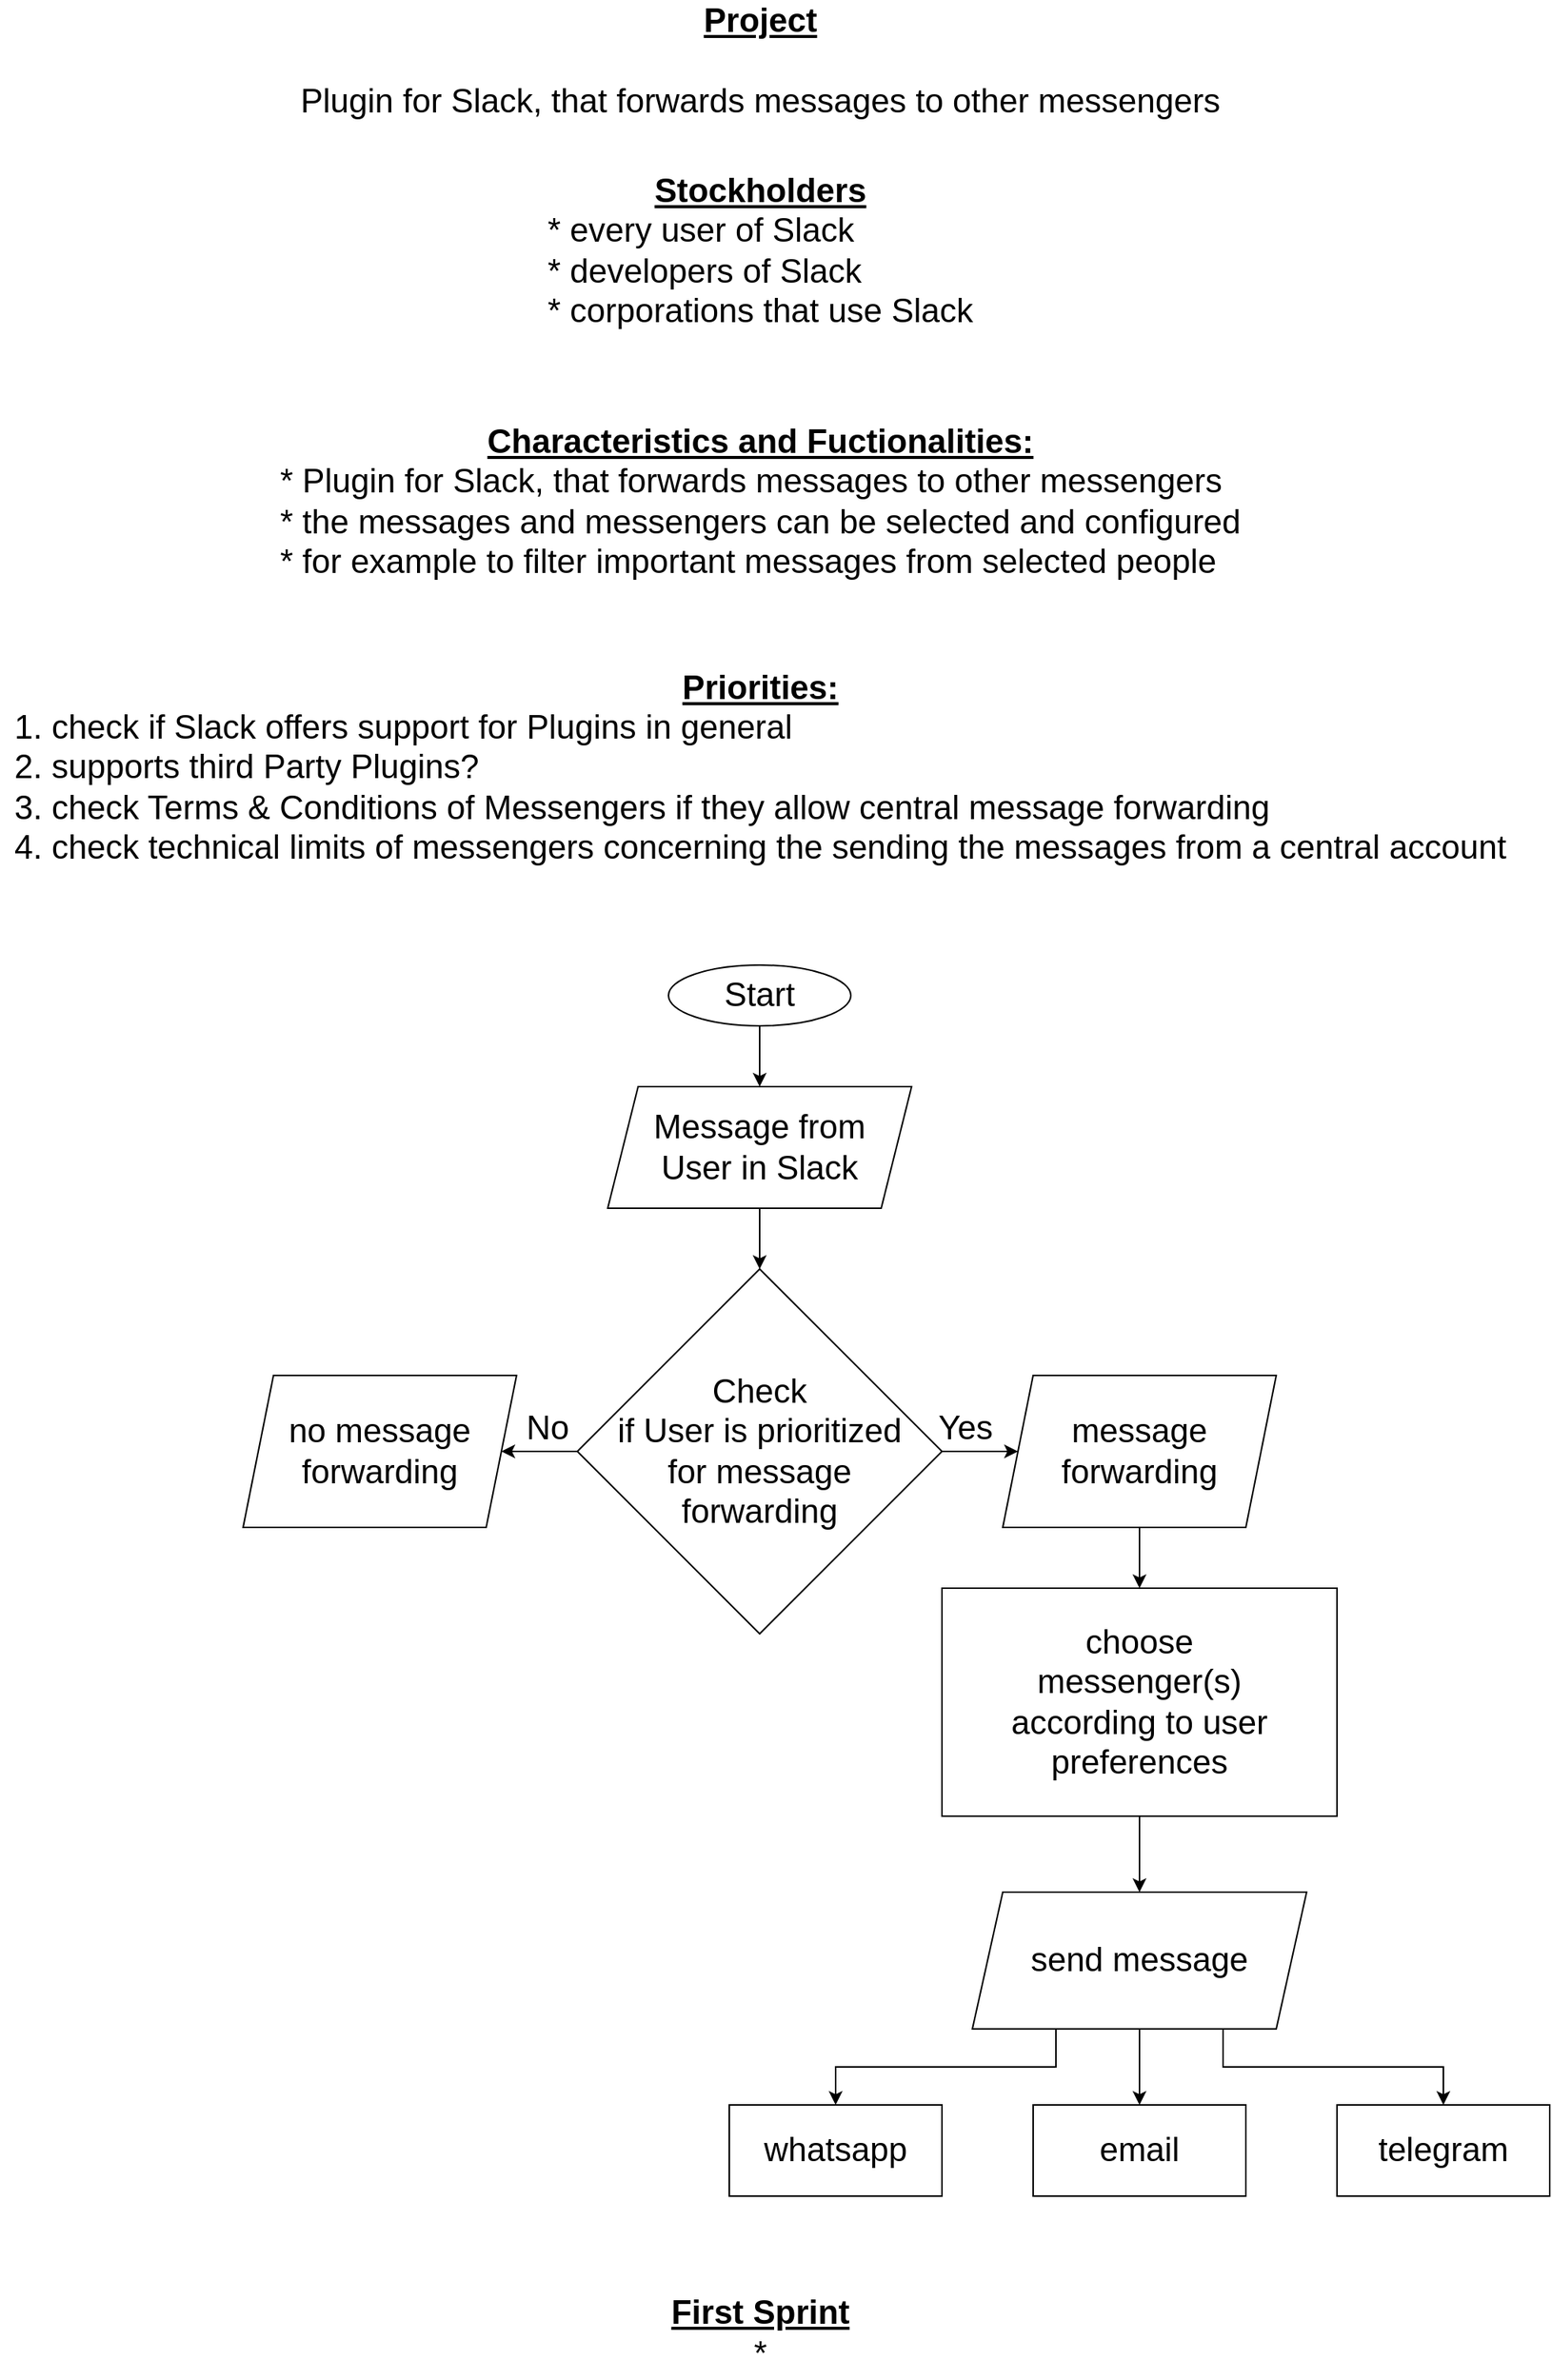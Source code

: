 <mxfile version="17.4.2" type="device"><diagram id="IH0cisnZmWNcyZ3mPmDd" name="Page-1"><mxGraphModel dx="2272" dy="905" grid="1" gridSize="10" guides="1" tooltips="1" connect="1" arrows="1" fold="1" page="1" pageScale="1" pageWidth="850" pageHeight="1100" math="0" shadow="0"><root><mxCell id="0"/><mxCell id="1" parent="0"/><mxCell id="ihqR38mTl87nSIL09lKC-2" value="&lt;font style=&quot;font-size: 22px&quot;&gt;&lt;u&gt;&lt;b&gt;Project&lt;/b&gt;&lt;/u&gt;&lt;br&gt;&lt;br&gt;Plugin for Slack, that forwards messages to other messengers&lt;br&gt;&lt;/font&gt;" style="text;html=1;align=center;verticalAlign=middle;resizable=0;points=[];autosize=1;strokeColor=none;fillColor=none;" vertex="1" parent="1"><mxGeometry x="-210" y="55" width="620" height="60" as="geometry"/></mxCell><mxCell id="ihqR38mTl87nSIL09lKC-3" value="&lt;font style=&quot;font-size: 22px&quot;&gt;&lt;u&gt;&lt;b&gt;Stockholders&lt;/b&gt;&lt;/u&gt;&lt;br&gt;&lt;div style=&quot;text-align: left&quot;&gt;&lt;span&gt;* every user of Slack&lt;/span&gt;&lt;/div&gt;&lt;div style=&quot;text-align: left&quot;&gt;&lt;span&gt;* developers of Slack&lt;/span&gt;&lt;/div&gt;&lt;div style=&quot;text-align: left&quot;&gt;&lt;span&gt;* corporations that use Slack&lt;/span&gt;&lt;/div&gt;&lt;/font&gt;" style="text;html=1;align=center;verticalAlign=middle;resizable=0;points=[];autosize=1;strokeColor=none;fillColor=none;" vertex="1" parent="1"><mxGeometry x="-50" y="180" width="300" height="60" as="geometry"/></mxCell><mxCell id="ihqR38mTl87nSIL09lKC-4" value="&lt;u&gt;&lt;b&gt;Characteristics and Fuctionalities:&lt;/b&gt;&lt;/u&gt;&lt;br&gt;&lt;div style=&quot;text-align: left&quot;&gt;&lt;span&gt;* Plugin for Slack, that forwards messages to other messengers&lt;/span&gt;&lt;/div&gt;&lt;div style=&quot;text-align: left&quot;&gt;&lt;span&gt;* the messages and messengers can be selected and configured&lt;/span&gt;&lt;/div&gt;&lt;div style=&quot;text-align: left&quot;&gt;&lt;span&gt;* for example to filter important messages from selected people&lt;/span&gt;&lt;/div&gt;" style="text;html=1;align=center;verticalAlign=middle;resizable=0;points=[];autosize=1;strokeColor=none;fillColor=none;fontSize=22;" vertex="1" parent="1"><mxGeometry x="-225" y="320" width="650" height="110" as="geometry"/></mxCell><mxCell id="ihqR38mTl87nSIL09lKC-5" value="&lt;u&gt;&lt;b&gt;Priorities:&lt;/b&gt;&lt;/u&gt;&lt;br&gt;&lt;div style=&quot;text-align: left&quot;&gt;&lt;span&gt;1. check if Slack offers support for Plugins in general&lt;/span&gt;&lt;/div&gt;&lt;div style=&quot;text-align: left&quot;&gt;&lt;span&gt;2. supports third Party Plugins?&lt;/span&gt;&lt;/div&gt;&lt;div style=&quot;text-align: left&quot;&gt;&lt;span&gt;3. check Terms &amp;amp; Conditions of Messengers if they allow central message forwarding&lt;/span&gt;&lt;/div&gt;&lt;div style=&quot;text-align: left&quot;&gt;&lt;span&gt;4. check technical limits of messengers concerning the sending the messages from a central account&lt;/span&gt;&lt;/div&gt;" style="text;html=1;align=center;verticalAlign=middle;resizable=0;points=[];autosize=1;strokeColor=none;fillColor=none;fontSize=22;" vertex="1" parent="1"><mxGeometry x="-400" y="480" width="1000" height="140" as="geometry"/></mxCell><mxCell id="ihqR38mTl87nSIL09lKC-8" style="edgeStyle=orthogonalEdgeStyle;rounded=0;orthogonalLoop=1;jettySize=auto;html=1;exitX=0.5;exitY=1;exitDx=0;exitDy=0;entryX=0.5;entryY=0;entryDx=0;entryDy=0;fontSize=22;" edge="1" parent="1" source="ihqR38mTl87nSIL09lKC-6" target="ihqR38mTl87nSIL09lKC-7"><mxGeometry relative="1" as="geometry"/></mxCell><mxCell id="ihqR38mTl87nSIL09lKC-6" value="Start" style="ellipse;whiteSpace=wrap;html=1;fontSize=22;" vertex="1" parent="1"><mxGeometry x="40" y="680" width="120" height="40" as="geometry"/></mxCell><mxCell id="ihqR38mTl87nSIL09lKC-10" style="edgeStyle=orthogonalEdgeStyle;rounded=0;orthogonalLoop=1;jettySize=auto;html=1;exitX=0.5;exitY=1;exitDx=0;exitDy=0;entryX=0.5;entryY=0;entryDx=0;entryDy=0;fontSize=22;" edge="1" parent="1" source="ihqR38mTl87nSIL09lKC-7" target="ihqR38mTl87nSIL09lKC-9"><mxGeometry relative="1" as="geometry"/></mxCell><mxCell id="ihqR38mTl87nSIL09lKC-7" value="Message from &lt;br&gt;User in Slack" style="shape=parallelogram;perimeter=parallelogramPerimeter;whiteSpace=wrap;html=1;fixedSize=1;fontSize=22;" vertex="1" parent="1"><mxGeometry y="760" width="200" height="80" as="geometry"/></mxCell><mxCell id="ihqR38mTl87nSIL09lKC-13" style="edgeStyle=orthogonalEdgeStyle;rounded=0;orthogonalLoop=1;jettySize=auto;html=1;exitX=0;exitY=0.5;exitDx=0;exitDy=0;entryX=1;entryY=0.5;entryDx=0;entryDy=0;fontSize=22;" edge="1" parent="1" source="ihqR38mTl87nSIL09lKC-9" target="ihqR38mTl87nSIL09lKC-11"><mxGeometry relative="1" as="geometry"/></mxCell><mxCell id="ihqR38mTl87nSIL09lKC-15" style="edgeStyle=orthogonalEdgeStyle;rounded=0;orthogonalLoop=1;jettySize=auto;html=1;exitX=1;exitY=0.5;exitDx=0;exitDy=0;entryX=0;entryY=0.5;entryDx=0;entryDy=0;fontSize=22;" edge="1" parent="1" source="ihqR38mTl87nSIL09lKC-9" target="ihqR38mTl87nSIL09lKC-12"><mxGeometry relative="1" as="geometry"/></mxCell><mxCell id="ihqR38mTl87nSIL09lKC-9" value="Check &lt;br&gt;if User is prioritized &lt;br&gt;for message &lt;br&gt;forwarding" style="rhombus;whiteSpace=wrap;html=1;fontSize=22;" vertex="1" parent="1"><mxGeometry x="-20" y="880" width="240" height="240" as="geometry"/></mxCell><mxCell id="ihqR38mTl87nSIL09lKC-11" value="no message forwarding" style="shape=parallelogram;perimeter=parallelogramPerimeter;whiteSpace=wrap;html=1;fixedSize=1;fontSize=22;" vertex="1" parent="1"><mxGeometry x="-240" y="950" width="180" height="100" as="geometry"/></mxCell><mxCell id="ihqR38mTl87nSIL09lKC-18" style="edgeStyle=orthogonalEdgeStyle;rounded=0;orthogonalLoop=1;jettySize=auto;html=1;exitX=0.5;exitY=1;exitDx=0;exitDy=0;entryX=0.5;entryY=0;entryDx=0;entryDy=0;fontSize=22;" edge="1" parent="1" source="ihqR38mTl87nSIL09lKC-12"><mxGeometry relative="1" as="geometry"><mxPoint x="350" y="1090" as="targetPoint"/></mxGeometry></mxCell><mxCell id="ihqR38mTl87nSIL09lKC-12" value="message forwarding" style="shape=parallelogram;perimeter=parallelogramPerimeter;whiteSpace=wrap;html=1;fixedSize=1;fontSize=22;" vertex="1" parent="1"><mxGeometry x="260" y="950" width="180" height="100" as="geometry"/></mxCell><mxCell id="ihqR38mTl87nSIL09lKC-14" value="No" style="text;html=1;align=center;verticalAlign=middle;resizable=0;points=[];autosize=1;strokeColor=none;fillColor=none;fontSize=22;" vertex="1" parent="1"><mxGeometry x="-60" y="970" width="40" height="30" as="geometry"/></mxCell><mxCell id="ihqR38mTl87nSIL09lKC-16" value="Yes" style="text;html=1;align=center;verticalAlign=middle;resizable=0;points=[];autosize=1;strokeColor=none;fillColor=none;fontSize=22;" vertex="1" parent="1"><mxGeometry x="210" y="970" width="50" height="30" as="geometry"/></mxCell><mxCell id="ihqR38mTl87nSIL09lKC-19" value="email" style="shape=rectangle;perimeter=parallelogramPerimeter;whiteSpace=wrap;html=1;fixedSize=1;fontSize=22;" vertex="1" parent="1"><mxGeometry x="280" y="1430" width="140" height="60" as="geometry"/></mxCell><mxCell id="ihqR38mTl87nSIL09lKC-20" value="whatsapp" style="shape=rectangle;perimeter=parallelogramPerimeter;whiteSpace=wrap;html=1;fixedSize=1;fontSize=22;" vertex="1" parent="1"><mxGeometry x="80" y="1430" width="140" height="60" as="geometry"/></mxCell><mxCell id="ihqR38mTl87nSIL09lKC-21" value="telegram" style="shape=rectangle;perimeter=parallelogramPerimeter;whiteSpace=wrap;html=1;fixedSize=1;fontSize=22;" vertex="1" parent="1"><mxGeometry x="480" y="1430" width="140" height="60" as="geometry"/></mxCell><mxCell id="ihqR38mTl87nSIL09lKC-41" style="edgeStyle=orthogonalEdgeStyle;rounded=0;orthogonalLoop=1;jettySize=auto;html=1;exitX=0.5;exitY=1;exitDx=0;exitDy=0;fontSize=22;" edge="1" parent="1" source="ihqR38mTl87nSIL09lKC-24" target="ihqR38mTl87nSIL09lKC-34"><mxGeometry relative="1" as="geometry"/></mxCell><mxCell id="ihqR38mTl87nSIL09lKC-24" value="choose&lt;br&gt;messenger(s)&lt;br&gt;according to user preferences" style="rounded=0;whiteSpace=wrap;html=1;fontSize=22;" vertex="1" parent="1"><mxGeometry x="220" y="1090" width="260" height="150" as="geometry"/></mxCell><mxCell id="ihqR38mTl87nSIL09lKC-38" style="edgeStyle=orthogonalEdgeStyle;rounded=0;orthogonalLoop=1;jettySize=auto;html=1;exitX=0.5;exitY=1;exitDx=0;exitDy=0;fontSize=22;" edge="1" parent="1" source="ihqR38mTl87nSIL09lKC-34" target="ihqR38mTl87nSIL09lKC-19"><mxGeometry relative="1" as="geometry"/></mxCell><mxCell id="ihqR38mTl87nSIL09lKC-39" style="edgeStyle=orthogonalEdgeStyle;rounded=0;orthogonalLoop=1;jettySize=auto;html=1;exitX=0.75;exitY=1;exitDx=0;exitDy=0;fontSize=22;" edge="1" parent="1" source="ihqR38mTl87nSIL09lKC-34" target="ihqR38mTl87nSIL09lKC-21"><mxGeometry relative="1" as="geometry"/></mxCell><mxCell id="ihqR38mTl87nSIL09lKC-40" style="edgeStyle=orthogonalEdgeStyle;rounded=0;orthogonalLoop=1;jettySize=auto;html=1;exitX=0.25;exitY=1;exitDx=0;exitDy=0;entryX=0.5;entryY=0;entryDx=0;entryDy=0;fontSize=22;" edge="1" parent="1" source="ihqR38mTl87nSIL09lKC-34" target="ihqR38mTl87nSIL09lKC-20"><mxGeometry relative="1" as="geometry"/></mxCell><mxCell id="ihqR38mTl87nSIL09lKC-34" value="send message" style="shape=parallelogram;perimeter=parallelogramPerimeter;whiteSpace=wrap;html=1;fixedSize=1;fontSize=22;" vertex="1" parent="1"><mxGeometry x="240" y="1290" width="220" height="90" as="geometry"/></mxCell><mxCell id="ihqR38mTl87nSIL09lKC-42" value="&lt;u&gt;&lt;b&gt;First Sprint&lt;br&gt;&lt;/b&gt;&lt;/u&gt;*" style="text;html=1;align=center;verticalAlign=middle;resizable=0;points=[];autosize=1;strokeColor=none;fillColor=none;fontSize=22;" vertex="1" parent="1"><mxGeometry x="35" y="1550" width="130" height="60" as="geometry"/></mxCell></root></mxGraphModel></diagram></mxfile>